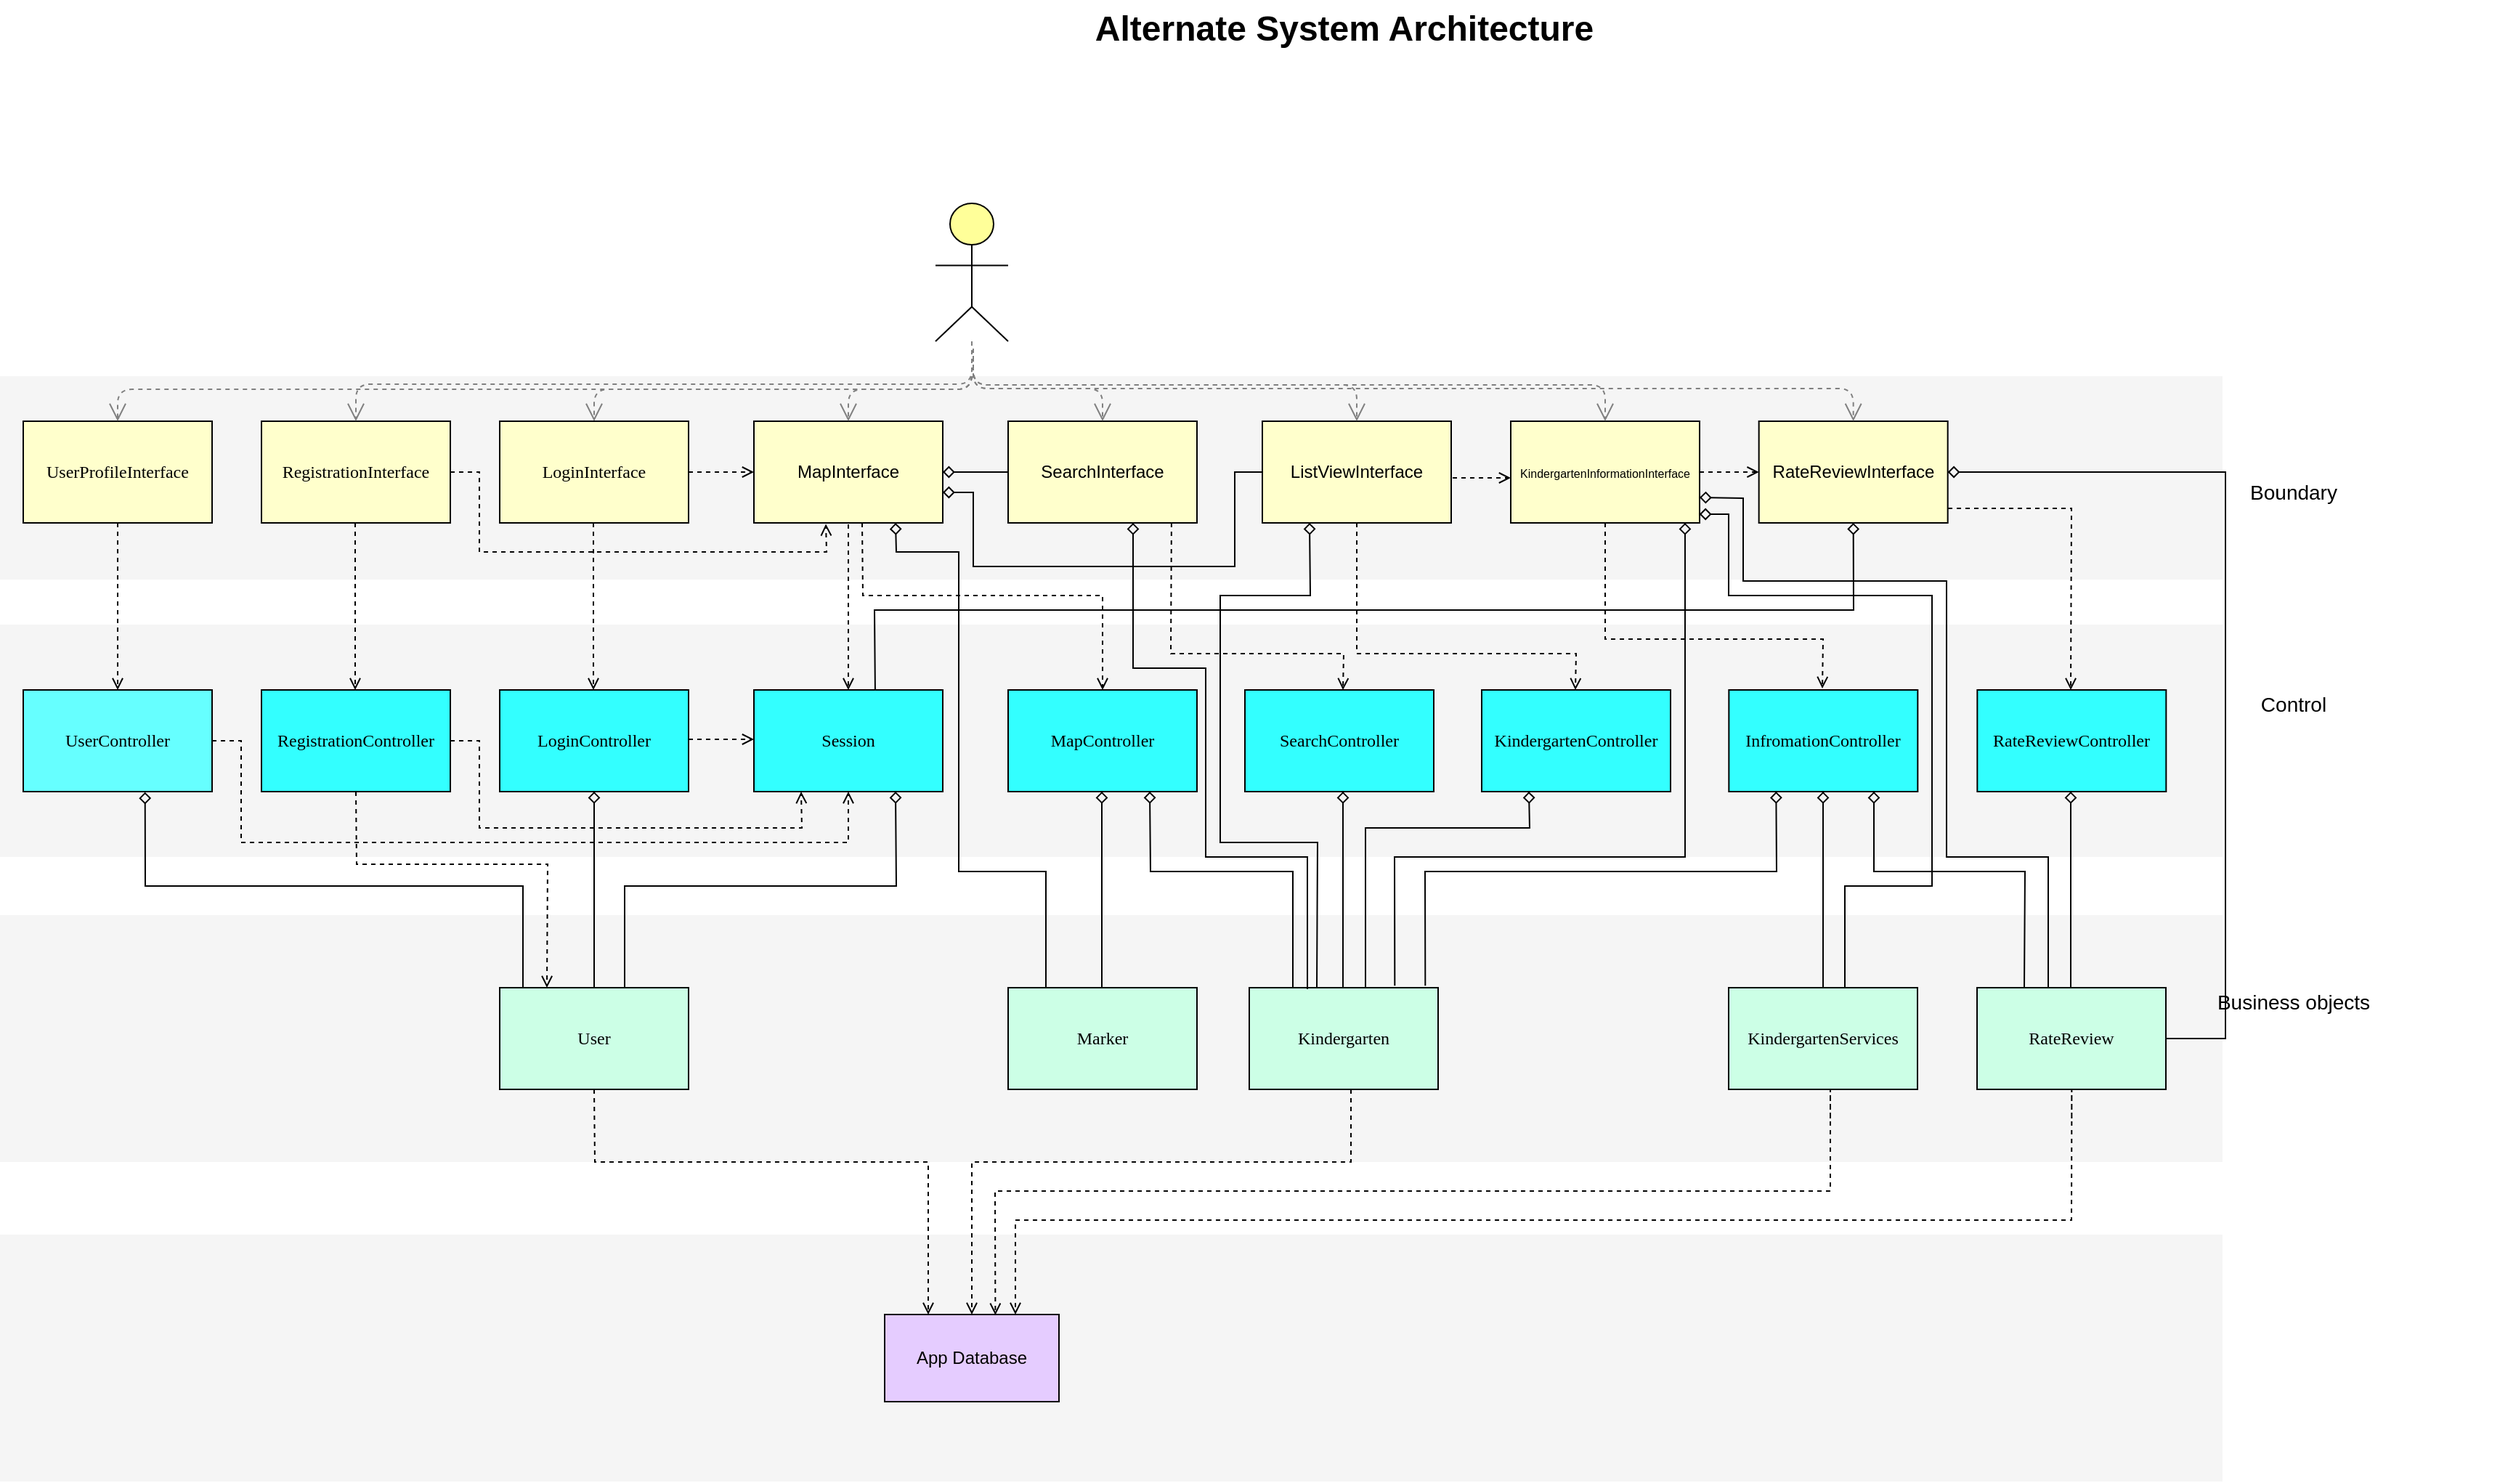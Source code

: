 <mxfile version="12.1.3" type="device" pages="1"><diagram name="Page-1" id="44bbcf24-548e-d532-59d3-359de5b44cbb"><mxGraphModel dx="2521.5" dy="406" grid="1" gridSize="10" guides="1" tooltips="1" connect="1" arrows="1" fold="1" page="1" pageScale="1.5" pageWidth="1169" pageHeight="826" background="none" math="0" shadow="0"><root><mxCell id="0" style=";html=1;"/><mxCell id="1" style=";html=1;" parent="0"/><mxCell id="6eae4fabf1afb631-36" value="" style="whiteSpace=wrap;html=1;strokeColor=none;strokeWidth=1;fillColor=#f5f5f5;fontSize=14;" parent="1" vertex="1"><mxGeometry x="-50" y="670" width="1530" height="170" as="geometry"/></mxCell><mxCell id="6eae4fabf1afb631-35" value="" style="whiteSpace=wrap;html=1;strokeColor=none;strokeWidth=1;fillColor=#f5f5f5;fontSize=14;" parent="1" vertex="1"><mxGeometry x="-50" y="470" width="1530" height="160" as="geometry"/></mxCell><mxCell id="6eae4fabf1afb631-34" value="" style="whiteSpace=wrap;html=1;strokeColor=none;strokeWidth=1;fillColor=#f5f5f5;fontSize=14;" parent="1" vertex="1"><mxGeometry x="-50" y="299" width="1530" height="140" as="geometry"/></mxCell><mxCell id="6eae4fabf1afb631-29" value="Business objects" style="text;html=1;strokeColor=none;fillColor=none;align=center;verticalAlign=middle;whiteSpace=wrap;fontSize=14;" parent="1" vertex="1"><mxGeometry x="1409" y="720" width="240" height="20" as="geometry"/></mxCell><mxCell id="6eae4fabf1afb631-30" value="Control" style="text;html=1;strokeColor=none;fillColor=none;align=center;verticalAlign=middle;whiteSpace=wrap;fontSize=14;" parent="1" vertex="1"><mxGeometry x="1409" y="515" width="240" height="20" as="geometry"/></mxCell><mxCell id="6eae4fabf1afb631-31" value="Boundary" style="text;html=1;strokeColor=none;fillColor=none;align=center;verticalAlign=middle;whiteSpace=wrap;fontSize=14;" parent="1" vertex="1"><mxGeometry x="1409" y="369" width="240" height="20" as="geometry"/></mxCell><mxCell id="6eae4fabf1afb631-33" style="edgeStyle=elbowEdgeStyle;rounded=1;elbow=vertical;html=1;dashed=1;startSize=10;endArrow=open;endFill=0;endSize=10;jettySize=auto;orthogonalLoop=1;strokeColor=#808080;fontSize=14;entryX=0.5;entryY=0;entryDx=0;entryDy=0;" parent="1" source="6eae4fabf1afb631-32" target="SpVC3gz6HpCtLTdUxY2t-2" edge="1"><mxGeometry relative="1" as="geometry"><mxPoint x="451.5" y="330" as="targetPoint"/><Array as="points"><mxPoint x="350" y="308"/></Array></mxGeometry></mxCell><mxCell id="6eae4fabf1afb631-32" value="" style="html=1;whiteSpace=wrap;fillColor=#ffff99;strokeColor=#000000;shape=mxgraph.archimate3.actor;fontSize=14;" parent="1" vertex="1"><mxGeometry x="594" y="180" width="50" height="95" as="geometry"/></mxCell><mxCell id="6eae4fabf1afb631-37" value="Alternate System Architecture" style="text;strokeColor=none;fillColor=none;html=1;fontSize=24;fontStyle=1;verticalAlign=middle;align=center;" parent="1" vertex="1"><mxGeometry x="80" y="40" width="1590" height="40" as="geometry"/></mxCell><mxCell id="SpVC3gz6HpCtLTdUxY2t-2" value="&lt;span style=&quot;font-family: &amp;#34;times new roman&amp;#34; ; white-space: normal&quot;&gt;LoginInterface&lt;/span&gt;" style="rounded=0;whiteSpace=wrap;html=1;fillColor=#FFFFCC;strokeColor=#000000;" parent="1" vertex="1"><mxGeometry x="294" y="330" width="130" height="70" as="geometry"/></mxCell><mxCell id="SpVC3gz6HpCtLTdUxY2t-3" value="MapInterface" style="rounded=0;whiteSpace=wrap;html=1;fillColor=#FFFFCC;strokeColor=#000000;" parent="1" vertex="1"><mxGeometry x="469" y="330" width="130" height="70" as="geometry"/></mxCell><mxCell id="SpVC3gz6HpCtLTdUxY2t-4" value="SearchInterface" style="rounded=0;whiteSpace=wrap;html=1;fillColor=#FFFFCC;strokeColor=#000000;" parent="1" vertex="1"><mxGeometry x="644" y="330" width="130" height="70" as="geometry"/></mxCell><mxCell id="SpVC3gz6HpCtLTdUxY2t-5" value="ListViewInterface" style="rounded=0;whiteSpace=wrap;html=1;fillColor=#FFFFCC;strokeColor=#000000;" parent="1" vertex="1"><mxGeometry x="819" y="330" width="130" height="70" as="geometry"/></mxCell><mxCell id="SpVC3gz6HpCtLTdUxY2t-6" value="&lt;font style=&quot;font-size: 8px&quot;&gt;KindergartenInformationInterface&lt;/font&gt;" style="rounded=0;whiteSpace=wrap;html=1;fillColor=#FFFFCC;strokeColor=#000000;" parent="1" vertex="1"><mxGeometry x="990" y="330" width="130" height="70" as="geometry"/></mxCell><mxCell id="SpVC3gz6HpCtLTdUxY2t-7" value="RateReviewInterface" style="rounded=0;whiteSpace=wrap;html=1;fillColor=#FFFFCC;strokeColor=#000000;" parent="1" vertex="1"><mxGeometry x="1160.833" y="330" width="130" height="70" as="geometry"/></mxCell><mxCell id="SpVC3gz6HpCtLTdUxY2t-8" value="&lt;font face=&quot;Times New Roman&quot;&gt;RegistrationInterface&lt;/font&gt;" style="rounded=0;whiteSpace=wrap;html=1;fillColor=#FFFFCC;strokeColor=#000000;" parent="1" vertex="1"><mxGeometry x="130" y="330" width="130" height="70" as="geometry"/></mxCell><mxCell id="SpVC3gz6HpCtLTdUxY2t-11" value="UserProfileInterface" style="rounded=0;whiteSpace=wrap;html=1;fillColor=#FFFFCC;strokeColor=#000000;fontFamily=Times New Roman;" parent="1" vertex="1"><mxGeometry x="-34" y="330" width="130" height="70" as="geometry"/></mxCell><mxCell id="SpVC3gz6HpCtLTdUxY2t-17" style="edgeStyle=elbowEdgeStyle;rounded=1;elbow=vertical;html=1;dashed=1;startSize=10;endArrow=open;endFill=0;endSize=10;jettySize=auto;orthogonalLoop=1;strokeColor=#808080;fontSize=14;entryX=0.5;entryY=0;entryDx=0;entryDy=0;" parent="1" source="6eae4fabf1afb631-32" target="SpVC3gz6HpCtLTdUxY2t-8" edge="1"><mxGeometry relative="1" as="geometry"><mxPoint x="439.5" y="271.5" as="sourcePoint"/><mxPoint x="180" y="326.5" as="targetPoint"/><Array as="points"><mxPoint x="170.5" y="304.5"/></Array></mxGeometry></mxCell><mxCell id="SpVC3gz6HpCtLTdUxY2t-18" style="edgeStyle=elbowEdgeStyle;rounded=1;elbow=vertical;html=1;dashed=1;startSize=10;endArrow=open;endFill=0;endSize=10;jettySize=auto;orthogonalLoop=1;strokeColor=#808080;fontSize=14;entryX=0.5;entryY=0;entryDx=0;entryDy=0;" parent="1" source="6eae4fabf1afb631-32" edge="1"><mxGeometry relative="1" as="geometry"><mxPoint x="290.5" y="275" as="sourcePoint"/><mxPoint x="31" y="330" as="targetPoint"/><Array as="points"><mxPoint x="21.5" y="308"/></Array></mxGeometry></mxCell><mxCell id="SpVC3gz6HpCtLTdUxY2t-19" style="edgeStyle=elbowEdgeStyle;rounded=1;elbow=vertical;html=1;dashed=1;startSize=10;endArrow=open;endFill=0;endSize=10;jettySize=auto;orthogonalLoop=1;strokeColor=#808080;fontSize=14;entryX=0.5;entryY=0;entryDx=0;entryDy=0;" parent="1" source="6eae4fabf1afb631-32" edge="1"><mxGeometry relative="1" as="geometry"><mxPoint x="793.5" y="275" as="sourcePoint"/><mxPoint x="534" y="330" as="targetPoint"/><Array as="points"><mxPoint x="524.5" y="308"/></Array></mxGeometry></mxCell><mxCell id="SpVC3gz6HpCtLTdUxY2t-23" style="edgeStyle=elbowEdgeStyle;rounded=1;elbow=vertical;html=1;dashed=1;startSize=10;endArrow=open;endFill=0;endSize=10;jettySize=auto;orthogonalLoop=1;strokeColor=#808080;fontSize=14;entryX=0.5;entryY=0;entryDx=0;entryDy=0;" parent="1" target="SpVC3gz6HpCtLTdUxY2t-4" edge="1"><mxGeometry relative="1" as="geometry"><mxPoint x="620" y="285" as="sourcePoint"/><mxPoint x="544" y="340" as="targetPoint"/><Array as="points"/></mxGeometry></mxCell><mxCell id="SpVC3gz6HpCtLTdUxY2t-24" style="edgeStyle=elbowEdgeStyle;rounded=1;elbow=vertical;html=1;dashed=1;startSize=10;endArrow=open;endFill=0;endSize=10;jettySize=auto;orthogonalLoop=1;strokeColor=#808080;fontSize=14;entryX=0.5;entryY=0;entryDx=0;entryDy=0;" parent="1" edge="1"><mxGeometry relative="1" as="geometry"><mxPoint x="620" y="280" as="sourcePoint"/><mxPoint x="884" y="330" as="targetPoint"/><Array as="points"/></mxGeometry></mxCell><mxCell id="SpVC3gz6HpCtLTdUxY2t-25" style="edgeStyle=elbowEdgeStyle;rounded=1;elbow=vertical;html=1;dashed=1;startSize=10;endArrow=open;endFill=0;endSize=10;jettySize=auto;orthogonalLoop=1;strokeColor=#808080;fontSize=14;entryX=0.5;entryY=0;entryDx=0;entryDy=0;" parent="1" edge="1"><mxGeometry relative="1" as="geometry"><mxPoint x="620" y="280" as="sourcePoint"/><mxPoint x="1055" y="330" as="targetPoint"/><Array as="points"/></mxGeometry></mxCell><mxCell id="SpVC3gz6HpCtLTdUxY2t-26" style="edgeStyle=elbowEdgeStyle;rounded=1;elbow=vertical;html=1;dashed=1;startSize=10;endArrow=open;endFill=0;endSize=10;jettySize=auto;orthogonalLoop=1;strokeColor=#808080;fontSize=14;entryX=0.5;entryY=0;entryDx=0;entryDy=0;" parent="1" target="SpVC3gz6HpCtLTdUxY2t-7" edge="1"><mxGeometry relative="1" as="geometry"><mxPoint x="620" y="285" as="sourcePoint"/><mxPoint x="1206.5" y="330" as="targetPoint"/><Array as="points"/></mxGeometry></mxCell><mxCell id="SpVC3gz6HpCtLTdUxY2t-27" value="" style="endArrow=diamond;html=1;fontFamily=Times New Roman;entryX=1;entryY=0.5;entryDx=0;entryDy=0;exitX=0;exitY=0.5;exitDx=0;exitDy=0;endFill=0;" parent="1" source="SpVC3gz6HpCtLTdUxY2t-4" target="SpVC3gz6HpCtLTdUxY2t-3" edge="1"><mxGeometry width="50" height="50" relative="1" as="geometry"><mxPoint x="596.5" y="369.167" as="sourcePoint"/><mxPoint x="646.5" y="319.167" as="targetPoint"/></mxGeometry></mxCell><mxCell id="SpVC3gz6HpCtLTdUxY2t-28" value="" style="endArrow=diamond;html=1;fontFamily=Times New Roman;endFill=0;exitX=0;exitY=0.5;exitDx=0;exitDy=0;rounded=0;" parent="1" source="SpVC3gz6HpCtLTdUxY2t-5" edge="1"><mxGeometry width="50" height="50" relative="1" as="geometry"><mxPoint x="644" y="378.5" as="sourcePoint"/><mxPoint x="599" y="379" as="targetPoint"/><Array as="points"><mxPoint x="800" y="365"/><mxPoint x="800" y="430"/><mxPoint x="620" y="430"/><mxPoint x="620" y="379"/></Array></mxGeometry></mxCell><mxCell id="SpVC3gz6HpCtLTdUxY2t-30" value="" style="endArrow=open;html=1;fontFamily=Times New Roman;exitX=1;exitY=0.5;exitDx=0;exitDy=0;entryX=0;entryY=0.5;entryDx=0;entryDy=0;endFill=0;dashed=1;" parent="1" source="SpVC3gz6HpCtLTdUxY2t-2" target="SpVC3gz6HpCtLTdUxY2t-3" edge="1"><mxGeometry width="50" height="50" relative="1" as="geometry"><mxPoint x="420" y="390" as="sourcePoint"/><mxPoint x="470" y="340" as="targetPoint"/></mxGeometry></mxCell><mxCell id="SpVC3gz6HpCtLTdUxY2t-33" value="" style="endArrow=open;html=1;fontFamily=Times New Roman;entryX=0;entryY=0.5;entryDx=0;entryDy=0;endFill=0;dashed=1;" parent="1" edge="1"><mxGeometry width="50" height="50" relative="1" as="geometry"><mxPoint x="950" y="369" as="sourcePoint"/><mxPoint x="990" y="369" as="targetPoint"/></mxGeometry></mxCell><mxCell id="SpVC3gz6HpCtLTdUxY2t-35" value="" style="endArrow=open;html=1;fontFamily=Times New Roman;entryX=0;entryY=0.5;entryDx=0;entryDy=0;endFill=0;dashed=1;exitX=1;exitY=0.5;exitDx=0;exitDy=0;" parent="1" source="SpVC3gz6HpCtLTdUxY2t-6" target="SpVC3gz6HpCtLTdUxY2t-7" edge="1"><mxGeometry width="50" height="50" relative="1" as="geometry"><mxPoint x="1120" y="365" as="sourcePoint"/><mxPoint x="1000" y="379" as="targetPoint"/></mxGeometry></mxCell><mxCell id="SpVC3gz6HpCtLTdUxY2t-37" value="" style="endArrow=open;html=1;dashed=1;fontFamily=Times New Roman;entryX=0.381;entryY=1.01;entryDx=0;entryDy=0;exitX=1;exitY=0.5;exitDx=0;exitDy=0;endFill=0;rounded=0;entryPerimeter=0;" parent="1" source="SpVC3gz6HpCtLTdUxY2t-8" target="SpVC3gz6HpCtLTdUxY2t-3" edge="1"><mxGeometry width="50" height="50" relative="1" as="geometry"><mxPoint x="230" y="390" as="sourcePoint"/><mxPoint x="280" y="340" as="targetPoint"/><Array as="points"><mxPoint x="280" y="365"/><mxPoint x="280" y="420"/><mxPoint x="519" y="420"/></Array></mxGeometry></mxCell><mxCell id="SpVC3gz6HpCtLTdUxY2t-38" value="UserController" style="rounded=0;whiteSpace=wrap;html=1;fillColor=#66FFFF;strokeColor=#000000;fontFamily=Times New Roman;" parent="1" vertex="1"><mxGeometry x="-34" y="515" width="130" height="70" as="geometry"/></mxCell><mxCell id="SpVC3gz6HpCtLTdUxY2t-39" value="RegistrationController" style="rounded=0;whiteSpace=wrap;html=1;fillColor=#33FFFF;strokeColor=#000000;fontFamily=Times New Roman;" parent="1" vertex="1"><mxGeometry x="130" y="515" width="130" height="70" as="geometry"/></mxCell><mxCell id="SpVC3gz6HpCtLTdUxY2t-40" value="LoginController" style="rounded=0;whiteSpace=wrap;html=1;fillColor=#33FFFF;strokeColor=#000000;fontFamily=Times New Roman;" parent="1" vertex="1"><mxGeometry x="294" y="515" width="130" height="70" as="geometry"/></mxCell><mxCell id="SpVC3gz6HpCtLTdUxY2t-41" value="MapController" style="rounded=0;whiteSpace=wrap;html=1;fillColor=#33FFFF;strokeColor=#000000;fontFamily=Times New Roman;" parent="1" vertex="1"><mxGeometry x="644" y="515" width="130" height="70" as="geometry"/></mxCell><mxCell id="SpVC3gz6HpCtLTdUxY2t-42" value="Session" style="rounded=0;whiteSpace=wrap;html=1;fillColor=#33FFFF;strokeColor=#000000;fontFamily=Times New Roman;" parent="1" vertex="1"><mxGeometry x="469" y="515" width="130" height="70" as="geometry"/></mxCell><mxCell id="SpVC3gz6HpCtLTdUxY2t-43" value="KindergartenController" style="rounded=0;whiteSpace=wrap;html=1;fillColor=#33FFFF;strokeColor=#000000;fontFamily=Times New Roman;" parent="1" vertex="1"><mxGeometry x="970" y="515" width="130" height="70" as="geometry"/></mxCell><mxCell id="SpVC3gz6HpCtLTdUxY2t-44" value="InfromationController" style="rounded=0;whiteSpace=wrap;html=1;fillColor=#33FFFF;strokeColor=#000000;fontFamily=Times New Roman;" parent="1" vertex="1"><mxGeometry x="1140.167" y="515" width="130" height="70" as="geometry"/></mxCell><mxCell id="SpVC3gz6HpCtLTdUxY2t-45" value="RateReviewController" style="rounded=0;whiteSpace=wrap;html=1;fillColor=#33FFFF;strokeColor=#000000;fontFamily=Times New Roman;" parent="1" vertex="1"><mxGeometry x="1311.167" y="515" width="130" height="70" as="geometry"/></mxCell><mxCell id="SpVC3gz6HpCtLTdUxY2t-46" value="" style="endArrow=open;html=1;dashed=1;fontFamily=Times New Roman;entryX=0.5;entryY=0;entryDx=0;entryDy=0;exitX=0.5;exitY=1;exitDx=0;exitDy=0;endFill=0;" parent="1" source="SpVC3gz6HpCtLTdUxY2t-11" target="SpVC3gz6HpCtLTdUxY2t-38" edge="1"><mxGeometry width="50" height="50" relative="1" as="geometry"><mxPoint y="440" as="sourcePoint"/><mxPoint x="50" y="390" as="targetPoint"/></mxGeometry></mxCell><mxCell id="SpVC3gz6HpCtLTdUxY2t-47" value="" style="endArrow=open;html=1;dashed=1;fontFamily=Times New Roman;entryX=0.5;entryY=0;entryDx=0;entryDy=0;exitX=0.5;exitY=1;exitDx=0;exitDy=0;endFill=0;" parent="1" edge="1"><mxGeometry width="50" height="50" relative="1" as="geometry"><mxPoint x="194.5" y="400" as="sourcePoint"/><mxPoint x="194.5" y="515" as="targetPoint"/></mxGeometry></mxCell><mxCell id="SpVC3gz6HpCtLTdUxY2t-48" value="" style="endArrow=open;html=1;dashed=1;fontFamily=Times New Roman;entryX=0.5;entryY=0;entryDx=0;entryDy=0;exitX=0.5;exitY=1;exitDx=0;exitDy=0;endFill=0;" parent="1" edge="1"><mxGeometry width="50" height="50" relative="1" as="geometry"><mxPoint x="358.5" y="400" as="sourcePoint"/><mxPoint x="358.5" y="515" as="targetPoint"/></mxGeometry></mxCell><mxCell id="SpVC3gz6HpCtLTdUxY2t-49" value="" style="endArrow=open;html=1;dashed=1;fontFamily=Times New Roman;entryX=0.5;entryY=0;entryDx=0;entryDy=0;exitX=0.5;exitY=1;exitDx=0;exitDy=0;endFill=0;rounded=0;" parent="1" target="SpVC3gz6HpCtLTdUxY2t-41" edge="1"><mxGeometry width="50" height="50" relative="1" as="geometry"><mxPoint x="543.5" y="400" as="sourcePoint"/><mxPoint x="543.5" y="515" as="targetPoint"/><Array as="points"><mxPoint x="544" y="450"/><mxPoint x="709" y="450"/></Array></mxGeometry></mxCell><mxCell id="SpVC3gz6HpCtLTdUxY2t-50" value="" style="endArrow=open;html=1;dashed=1;fontFamily=Times New Roman;entryX=0.5;entryY=1;entryDx=0;entryDy=0;exitX=1;exitY=0.5;exitDx=0;exitDy=0;endFill=0;rounded=0;" parent="1" target="SpVC3gz6HpCtLTdUxY2t-42" edge="1"><mxGeometry width="50" height="50" relative="1" as="geometry"><mxPoint x="96" y="550" as="sourcePoint"/><mxPoint x="370" y="585" as="targetPoint"/><Array as="points"><mxPoint x="116" y="550"/><mxPoint x="116" y="620"/><mxPoint x="534" y="620"/></Array></mxGeometry></mxCell><mxCell id="SpVC3gz6HpCtLTdUxY2t-53" value="" style="endArrow=open;html=1;dashed=1;fontFamily=Times New Roman;endFill=0;" parent="1" edge="1"><mxGeometry width="50" height="50" relative="1" as="geometry"><mxPoint x="534" y="401" as="sourcePoint"/><mxPoint x="534" y="515" as="targetPoint"/></mxGeometry></mxCell><mxCell id="SpVC3gz6HpCtLTdUxY2t-57" value="" style="endArrow=diamond;html=1;fontFamily=Times New Roman;entryX=0.5;entryY=1;entryDx=0;entryDy=0;endFill=0;exitX=0.642;exitY=-0.005;exitDx=0;exitDy=0;exitPerimeter=0;rounded=0;" parent="1" source="SpVC3gz6HpCtLTdUxY2t-42" target="SpVC3gz6HpCtLTdUxY2t-7" edge="1"><mxGeometry width="50" height="50" relative="1" as="geometry"><mxPoint x="870" y="430" as="sourcePoint"/><mxPoint x="609" y="375" as="targetPoint"/><Array as="points"><mxPoint x="552" y="460"/><mxPoint x="1226" y="460"/></Array></mxGeometry></mxCell><mxCell id="SpVC3gz6HpCtLTdUxY2t-59" value="" style="endArrow=open;html=1;dashed=1;fontFamily=Times New Roman;endFill=0;exitX=0.5;exitY=1;exitDx=0;exitDy=0;rounded=0;" parent="1" source="SpVC3gz6HpCtLTdUxY2t-5" edge="1"><mxGeometry width="50" height="50" relative="1" as="geometry"><mxPoint x="1034.5" y="401" as="sourcePoint"/><mxPoint x="1034.5" y="515" as="targetPoint"/><Array as="points"><mxPoint x="884" y="490"/><mxPoint x="1035" y="490"/></Array></mxGeometry></mxCell><mxCell id="SpVC3gz6HpCtLTdUxY2t-60" value="" style="endArrow=open;html=1;dashed=1;fontFamily=Times New Roman;endFill=0;exitX=0.5;exitY=1;exitDx=0;exitDy=0;rounded=0;" parent="1" source="SpVC3gz6HpCtLTdUxY2t-6" edge="1"><mxGeometry width="50" height="50" relative="1" as="geometry"><mxPoint x="1204.5" y="400" as="sourcePoint"/><mxPoint x="1204.5" y="514" as="targetPoint"/><Array as="points"><mxPoint x="1055" y="480"/><mxPoint x="1205" y="480"/></Array></mxGeometry></mxCell><mxCell id="SpVC3gz6HpCtLTdUxY2t-62" value="" style="endArrow=open;html=1;dashed=1;fontFamily=Times New Roman;endFill=0;rounded=0;" parent="1" edge="1"><mxGeometry width="50" height="50" relative="1" as="geometry"><mxPoint x="1291" y="390" as="sourcePoint"/><mxPoint x="1375.5" y="515" as="targetPoint"/><Array as="points"><mxPoint x="1376" y="390"/></Array></mxGeometry></mxCell><mxCell id="SpVC3gz6HpCtLTdUxY2t-63" value="" style="endArrow=open;html=1;fontFamily=Times New Roman;exitX=1;exitY=0.5;exitDx=0;exitDy=0;entryX=0;entryY=0.5;entryDx=0;entryDy=0;endFill=0;dashed=1;" parent="1" edge="1"><mxGeometry width="50" height="50" relative="1" as="geometry"><mxPoint x="424" y="549" as="sourcePoint"/><mxPoint x="469" y="549" as="targetPoint"/></mxGeometry></mxCell><mxCell id="SpVC3gz6HpCtLTdUxY2t-67" value="" style="endArrow=open;html=1;dashed=1;fontFamily=Times New Roman;entryX=0.25;entryY=1;entryDx=0;entryDy=0;endFill=0;rounded=0;" parent="1" target="SpVC3gz6HpCtLTdUxY2t-42" edge="1"><mxGeometry width="50" height="50" relative="1" as="geometry"><mxPoint x="260" y="550" as="sourcePoint"/><mxPoint x="544" y="595" as="targetPoint"/><Array as="points"><mxPoint x="280" y="550"/><mxPoint x="280" y="610"/><mxPoint x="502" y="610"/></Array></mxGeometry></mxCell><mxCell id="SpVC3gz6HpCtLTdUxY2t-68" value="SearchController" style="rounded=0;whiteSpace=wrap;html=1;fillColor=#33FFFF;strokeColor=#000000;fontFamily=Times New Roman;" parent="1" vertex="1"><mxGeometry x="807" y="515" width="130" height="70" as="geometry"/></mxCell><mxCell id="SpVC3gz6HpCtLTdUxY2t-69" value="" style="endArrow=open;html=1;dashed=1;fontFamily=Times New Roman;endFill=0;exitX=0.865;exitY=1;exitDx=0;exitDy=0;rounded=0;exitPerimeter=0;" parent="1" source="SpVC3gz6HpCtLTdUxY2t-4" edge="1"><mxGeometry width="50" height="50" relative="1" as="geometry"><mxPoint x="724" y="400" as="sourcePoint"/><mxPoint x="874.5" y="515" as="targetPoint"/><Array as="points"><mxPoint x="756" y="490"/><mxPoint x="875" y="490"/></Array></mxGeometry></mxCell><mxCell id="SpVC3gz6HpCtLTdUxY2t-70" value="User" style="rounded=0;whiteSpace=wrap;html=1;fillColor=#CCFFE6;strokeColor=#000000;fontFamily=Times New Roman;" parent="1" vertex="1"><mxGeometry x="294" y="720" width="130" height="70" as="geometry"/></mxCell><mxCell id="SpVC3gz6HpCtLTdUxY2t-71" value="Kindergarten" style="rounded=0;whiteSpace=wrap;html=1;fillColor=#CCFFE6;strokeColor=#000000;fontFamily=Times New Roman;" parent="1" vertex="1"><mxGeometry x="810" y="720" width="130" height="70" as="geometry"/></mxCell><mxCell id="SpVC3gz6HpCtLTdUxY2t-72" value="Marker" style="rounded=0;whiteSpace=wrap;html=1;fillColor=#CCFFE6;strokeColor=#000000;fontFamily=Times New Roman;" parent="1" vertex="1"><mxGeometry x="644" y="720" width="130" height="70" as="geometry"/></mxCell><mxCell id="SpVC3gz6HpCtLTdUxY2t-73" value="KindergartenServices" style="rounded=0;whiteSpace=wrap;html=1;fillColor=#CCFFE6;strokeColor=#000000;fontFamily=Times New Roman;" parent="1" vertex="1"><mxGeometry x="1140" y="720" width="130" height="70" as="geometry"/></mxCell><mxCell id="SpVC3gz6HpCtLTdUxY2t-74" value="RateReview" style="rounded=0;whiteSpace=wrap;html=1;fillColor=#CCFFE6;strokeColor=#000000;fontFamily=Times New Roman;" parent="1" vertex="1"><mxGeometry x="1311" y="720" width="130" height="70" as="geometry"/></mxCell><mxCell id="SpVC3gz6HpCtLTdUxY2t-75" value="" style="endArrow=open;html=1;dashed=1;fontFamily=Times New Roman;entryX=0.25;entryY=0;entryDx=0;entryDy=0;exitX=0.5;exitY=1;exitDx=0;exitDy=0;endFill=0;rounded=0;" parent="1" target="SpVC3gz6HpCtLTdUxY2t-70" edge="1"><mxGeometry width="50" height="50" relative="1" as="geometry"><mxPoint x="195" y="585" as="sourcePoint"/><mxPoint x="360.5" y="700" as="targetPoint"/><Array as="points"><mxPoint x="195.5" y="635"/><mxPoint x="327" y="635"/></Array></mxGeometry></mxCell><mxCell id="SpVC3gz6HpCtLTdUxY2t-76" value="" style="endArrow=diamond;html=1;fontFamily=Times New Roman;exitX=0.5;exitY=0;exitDx=0;exitDy=0;endFill=0;entryX=0.5;entryY=1;entryDx=0;entryDy=0;" parent="1" source="SpVC3gz6HpCtLTdUxY2t-70" target="SpVC3gz6HpCtLTdUxY2t-40" edge="1"><mxGeometry width="50" height="50" relative="1" as="geometry"><mxPoint x="358" y="585" as="sourcePoint"/><mxPoint x="380" y="650" as="targetPoint"/></mxGeometry></mxCell><mxCell id="SpVC3gz6HpCtLTdUxY2t-77" value="" style="endArrow=diamond;html=1;fontFamily=Times New Roman;exitX=0.5;exitY=0;exitDx=0;exitDy=0;endFill=0;entryX=0.75;entryY=1;entryDx=0;entryDy=0;rounded=0;" parent="1" target="SpVC3gz6HpCtLTdUxY2t-42" edge="1"><mxGeometry width="50" height="50" relative="1" as="geometry"><mxPoint x="380" y="720" as="sourcePoint"/><mxPoint x="380" y="585" as="targetPoint"/><Array as="points"><mxPoint x="380" y="650"/><mxPoint x="567" y="650"/></Array></mxGeometry></mxCell><mxCell id="SpVC3gz6HpCtLTdUxY2t-78" value="" style="endArrow=diamond;html=1;fontFamily=Times New Roman;exitX=0.5;exitY=0;exitDx=0;exitDy=0;endFill=0;entryX=0.645;entryY=1.005;entryDx=0;entryDy=0;entryPerimeter=0;rounded=0;" parent="1" target="SpVC3gz6HpCtLTdUxY2t-38" edge="1"><mxGeometry width="50" height="50" relative="1" as="geometry"><mxPoint x="310" y="720" as="sourcePoint"/><mxPoint x="310" y="585" as="targetPoint"/><Array as="points"><mxPoint x="310" y="650"/><mxPoint x="50" y="650"/></Array></mxGeometry></mxCell><mxCell id="SpVC3gz6HpCtLTdUxY2t-79" value="" style="endArrow=diamond;html=1;fontFamily=Times New Roman;exitX=0.5;exitY=0;exitDx=0;exitDy=0;endFill=0;entryX=0.5;entryY=1;entryDx=0;entryDy=0;" parent="1" edge="1"><mxGeometry width="50" height="50" relative="1" as="geometry"><mxPoint x="708.5" y="720" as="sourcePoint"/><mxPoint x="708.5" y="585" as="targetPoint"/></mxGeometry></mxCell><mxCell id="SpVC3gz6HpCtLTdUxY2t-80" value="" style="endArrow=diamond;html=1;fontFamily=Times New Roman;exitX=0.5;exitY=0;exitDx=0;exitDy=0;endFill=0;entryX=0.75;entryY=1;entryDx=0;entryDy=0;rounded=0;" parent="1" target="SpVC3gz6HpCtLTdUxY2t-3" edge="1"><mxGeometry width="50" height="50" relative="1" as="geometry"><mxPoint x="670" y="720" as="sourcePoint"/><mxPoint x="670" y="585" as="targetPoint"/><Array as="points"><mxPoint x="670" y="640"/><mxPoint x="610" y="640"/><mxPoint x="610" y="420"/><mxPoint x="567" y="420"/></Array></mxGeometry></mxCell><mxCell id="SpVC3gz6HpCtLTdUxY2t-81" value="" style="endArrow=diamond;html=1;fontFamily=Times New Roman;exitX=0.5;exitY=0;exitDx=0;exitDy=0;endFill=0;entryX=0.5;entryY=1;entryDx=0;entryDy=0;" parent="1" edge="1"><mxGeometry width="50" height="50" relative="1" as="geometry"><mxPoint x="874.5" y="720" as="sourcePoint"/><mxPoint x="874.5" y="585" as="targetPoint"/></mxGeometry></mxCell><mxCell id="SpVC3gz6HpCtLTdUxY2t-82" value="" style="endArrow=diamond;html=1;fontFamily=Times New Roman;exitX=0.5;exitY=0;exitDx=0;exitDy=0;endFill=0;entryX=0.75;entryY=1;entryDx=0;entryDy=0;rounded=0;" parent="1" target="SpVC3gz6HpCtLTdUxY2t-41" edge="1"><mxGeometry width="50" height="50" relative="1" as="geometry"><mxPoint x="840" y="720" as="sourcePoint"/><mxPoint x="840" y="585" as="targetPoint"/><Array as="points"><mxPoint x="840" y="640"/><mxPoint x="742" y="640"/></Array></mxGeometry></mxCell><mxCell id="SpVC3gz6HpCtLTdUxY2t-83" value="" style="endArrow=diamond;html=1;fontFamily=Times New Roman;exitX=0.5;exitY=0;exitDx=0;exitDy=0;endFill=0;entryX=0.25;entryY=1;entryDx=0;entryDy=0;rounded=0;" parent="1" target="SpVC3gz6HpCtLTdUxY2t-43" edge="1"><mxGeometry width="50" height="50" relative="1" as="geometry"><mxPoint x="890" y="720" as="sourcePoint"/><mxPoint x="890" y="585" as="targetPoint"/><Array as="points"><mxPoint x="890" y="610"/><mxPoint x="1003" y="610"/></Array></mxGeometry></mxCell><mxCell id="SpVC3gz6HpCtLTdUxY2t-84" value="" style="endArrow=diamond;html=1;fontFamily=Times New Roman;endFill=0;entryX=0.25;entryY=1;entryDx=0;entryDy=0;rounded=0;exitX=0.932;exitY=-0.019;exitDx=0;exitDy=0;exitPerimeter=0;" parent="1" source="SpVC3gz6HpCtLTdUxY2t-71" target="SpVC3gz6HpCtLTdUxY2t-44" edge="1"><mxGeometry width="50" height="50" relative="1" as="geometry"><mxPoint x="900" y="720" as="sourcePoint"/><mxPoint x="1012.5" y="595" as="targetPoint"/><Array as="points"><mxPoint x="931" y="640"/><mxPoint x="1173" y="640"/></Array></mxGeometry></mxCell><mxCell id="SpVC3gz6HpCtLTdUxY2t-85" value="" style="endArrow=diamond;html=1;fontFamily=Times New Roman;exitX=0.5;exitY=0;exitDx=0;exitDy=0;endFill=0;entryX=0.25;entryY=1;entryDx=0;entryDy=0;rounded=0;" parent="1" target="SpVC3gz6HpCtLTdUxY2t-5" edge="1"><mxGeometry width="50" height="50" relative="1" as="geometry"><mxPoint x="856.5" y="720" as="sourcePoint"/><mxPoint x="758" y="585" as="targetPoint"/><Array as="points"><mxPoint x="857" y="620"/><mxPoint x="790" y="620"/><mxPoint x="790" y="450"/><mxPoint x="852" y="450"/></Array></mxGeometry></mxCell><mxCell id="SpVC3gz6HpCtLTdUxY2t-86" value="" style="endArrow=diamond;html=1;fontFamily=Times New Roman;endFill=0;rounded=0;" parent="1" edge="1"><mxGeometry width="50" height="50" relative="1" as="geometry"><mxPoint x="850" y="721" as="sourcePoint"/><mxPoint x="730" y="400" as="targetPoint"/><Array as="points"><mxPoint x="850" y="630"/><mxPoint x="780" y="630"/><mxPoint x="780" y="500"/><mxPoint x="730" y="500"/></Array></mxGeometry></mxCell><mxCell id="SpVC3gz6HpCtLTdUxY2t-87" value="" style="endArrow=diamond;html=1;fontFamily=Times New Roman;endFill=0;entryX=0.923;entryY=1;entryDx=0;entryDy=0;rounded=0;exitX=0.932;exitY=-0.019;exitDx=0;exitDy=0;exitPerimeter=0;entryPerimeter=0;" parent="1" target="SpVC3gz6HpCtLTdUxY2t-6" edge="1"><mxGeometry width="50" height="50" relative="1" as="geometry"><mxPoint x="910.16" y="718.67" as="sourcePoint"/><mxPoint x="1151.667" y="585" as="targetPoint"/><Array as="points"><mxPoint x="910" y="630"/><mxPoint x="1110" y="630"/></Array></mxGeometry></mxCell><mxCell id="SpVC3gz6HpCtLTdUxY2t-90" value="" style="endArrow=diamond;html=1;fontFamily=Times New Roman;endFill=0;entryX=0.999;entryY=0.914;entryDx=0;entryDy=0;rounded=0;entryPerimeter=0;" parent="1" target="SpVC3gz6HpCtLTdUxY2t-6" edge="1"><mxGeometry width="50" height="50" relative="1" as="geometry"><mxPoint x="1220" y="720" as="sourcePoint"/><mxPoint x="1205" y="585" as="targetPoint"/><Array as="points"><mxPoint x="1220" y="650"/><mxPoint x="1280" y="650"/><mxPoint x="1280" y="450"/><mxPoint x="1140" y="450"/><mxPoint x="1140" y="394"/></Array></mxGeometry></mxCell><mxCell id="SpVC3gz6HpCtLTdUxY2t-91" value="" style="endArrow=diamond;html=1;fontFamily=Times New Roman;exitX=0.5;exitY=0;exitDx=0;exitDy=0;endFill=0;entryX=0.5;entryY=1;entryDx=0;entryDy=0;" parent="1" edge="1"><mxGeometry width="50" height="50" relative="1" as="geometry"><mxPoint x="1205" y="720" as="sourcePoint"/><mxPoint x="1205" y="585" as="targetPoint"/></mxGeometry></mxCell><mxCell id="SpVC3gz6HpCtLTdUxY2t-92" value="" style="endArrow=diamond;html=1;fontFamily=Times New Roman;exitX=0.25;exitY=0;exitDx=0;exitDy=0;endFill=0;entryX=0.5;entryY=1;entryDx=0;entryDy=0;rounded=0;" parent="1" source="SpVC3gz6HpCtLTdUxY2t-74" edge="1"><mxGeometry width="50" height="50" relative="1" as="geometry"><mxPoint x="1240" y="720" as="sourcePoint"/><mxPoint x="1240" y="585" as="targetPoint"/><Array as="points"><mxPoint x="1344" y="640"/><mxPoint x="1240" y="640"/></Array></mxGeometry></mxCell><mxCell id="SpVC3gz6HpCtLTdUxY2t-93" value="" style="endArrow=diamond;html=1;fontFamily=Times New Roman;exitX=0.5;exitY=0;exitDx=0;exitDy=0;endFill=0;entryX=0.5;entryY=1;entryDx=0;entryDy=0;" parent="1" edge="1"><mxGeometry width="50" height="50" relative="1" as="geometry"><mxPoint x="1375.5" y="720" as="sourcePoint"/><mxPoint x="1375.5" y="585" as="targetPoint"/></mxGeometry></mxCell><mxCell id="SpVC3gz6HpCtLTdUxY2t-94" value="" style="endArrow=diamond;html=1;fontFamily=Times New Roman;exitX=1;exitY=0.5;exitDx=0;exitDy=0;endFill=0;entryX=1;entryY=0.5;entryDx=0;entryDy=0;rounded=0;" parent="1" source="SpVC3gz6HpCtLTdUxY2t-74" target="SpVC3gz6HpCtLTdUxY2t-7" edge="1"><mxGeometry width="50" height="50" relative="1" as="geometry"><mxPoint x="1482" y="720" as="sourcePoint"/><mxPoint x="1482" y="585" as="targetPoint"/><Array as="points"><mxPoint x="1482" y="755"/><mxPoint x="1482" y="365"/></Array></mxGeometry></mxCell><mxCell id="SpVC3gz6HpCtLTdUxY2t-95" value="" style="endArrow=diamond;html=1;fontFamily=Times New Roman;exitX=0.5;exitY=0;exitDx=0;exitDy=0;endFill=0;entryX=1;entryY=0.75;entryDx=0;entryDy=0;rounded=0;" parent="1" target="SpVC3gz6HpCtLTdUxY2t-6" edge="1"><mxGeometry width="50" height="50" relative="1" as="geometry"><mxPoint x="1360" y="720" as="sourcePoint"/><mxPoint x="1360" y="585" as="targetPoint"/><Array as="points"><mxPoint x="1360" y="630"/><mxPoint x="1290" y="630"/><mxPoint x="1290" y="440"/><mxPoint x="1150" y="440"/><mxPoint x="1150" y="383"/></Array></mxGeometry></mxCell><mxCell id="IMlPqAaCap8yfcJgRD1g-1" value="" style="whiteSpace=wrap;html=1;strokeColor=none;strokeWidth=1;fillColor=#f5f5f5;fontSize=14;" vertex="1" parent="1"><mxGeometry x="-50" y="890" width="1530" height="170" as="geometry"/></mxCell><mxCell id="IMlPqAaCap8yfcJgRD1g-2" value="App Database" style="rounded=0;whiteSpace=wrap;html=1;fillColor=#E5CCFF;" vertex="1" parent="1"><mxGeometry x="559" y="945" width="120" height="60" as="geometry"/></mxCell><mxCell id="IMlPqAaCap8yfcJgRD1g-3" value="" style="endArrow=open;html=1;dashed=1;fontFamily=Times New Roman;entryX=0.25;entryY=0;entryDx=0;entryDy=0;exitX=0.5;exitY=1;exitDx=0;exitDy=0;endFill=0;rounded=0;" edge="1" parent="1" target="IMlPqAaCap8yfcJgRD1g-2"><mxGeometry width="50" height="50" relative="1" as="geometry"><mxPoint x="359" y="790" as="sourcePoint"/><mxPoint x="490.5" y="925" as="targetPoint"/><Array as="points"><mxPoint x="359.5" y="840"/><mxPoint x="589" y="840"/></Array></mxGeometry></mxCell><mxCell id="IMlPqAaCap8yfcJgRD1g-4" value="" style="endArrow=open;html=1;dashed=1;fontFamily=Times New Roman;entryX=0.25;entryY=0;entryDx=0;entryDy=0;endFill=0;rounded=0;" edge="1" parent="1"><mxGeometry width="50" height="50" relative="1" as="geometry"><mxPoint x="880" y="790" as="sourcePoint"/><mxPoint x="619" y="945" as="targetPoint"/><Array as="points"><mxPoint x="880" y="840"/><mxPoint x="710" y="840"/><mxPoint x="619" y="840"/></Array></mxGeometry></mxCell><mxCell id="IMlPqAaCap8yfcJgRD1g-5" value="" style="endArrow=open;html=1;dashed=1;fontFamily=Times New Roman;entryX=0.635;entryY=0.006;entryDx=0;entryDy=0;endFill=0;rounded=0;entryPerimeter=0;" edge="1" parent="1" target="IMlPqAaCap8yfcJgRD1g-2"><mxGeometry width="50" height="50" relative="1" as="geometry"><mxPoint x="1210" y="810" as="sourcePoint"/><mxPoint x="949" y="965" as="targetPoint"/><Array as="points"><mxPoint x="1210" y="790"/><mxPoint x="1210" y="810"/><mxPoint x="1210" y="860"/><mxPoint x="1040" y="860"/><mxPoint x="635" y="860"/></Array></mxGeometry></mxCell><mxCell id="IMlPqAaCap8yfcJgRD1g-6" value="" style="endArrow=open;html=1;dashed=1;fontFamily=Times New Roman;entryX=0.75;entryY=0;entryDx=0;entryDy=0;endFill=0;rounded=0;" edge="1" parent="1" target="IMlPqAaCap8yfcJgRD1g-2"><mxGeometry width="50" height="50" relative="1" as="geometry"><mxPoint x="1376.167" y="810" as="sourcePoint"/><mxPoint x="801.367" y="945.36" as="targetPoint"/><Array as="points"><mxPoint x="1376.167" y="790"/><mxPoint x="1376.167" y="810"/><mxPoint x="1376" y="880"/><mxPoint x="649" y="880"/></Array></mxGeometry></mxCell></root></mxGraphModel></diagram></mxfile>